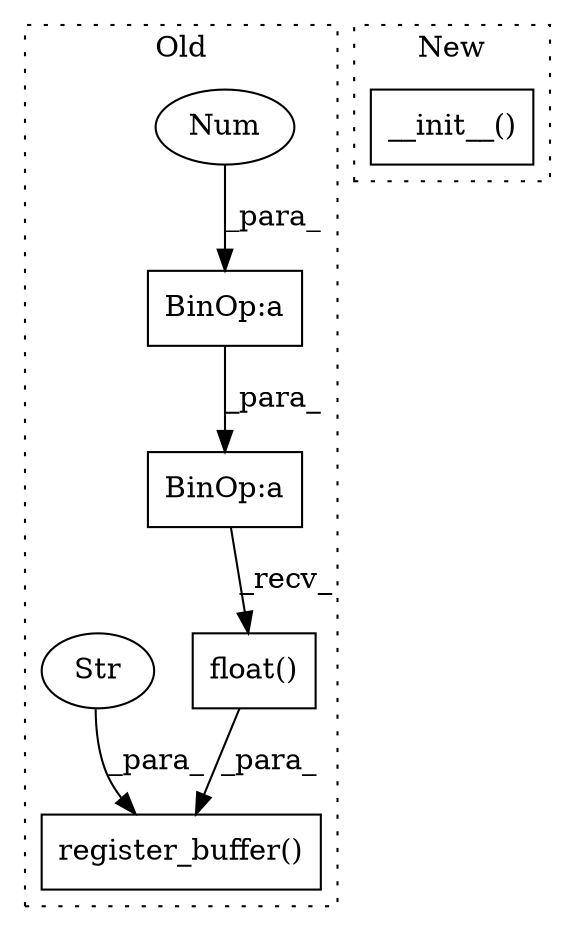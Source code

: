 digraph G {
subgraph cluster0 {
1 [label="float()" a="75" s="1706" l="43" shape="box"];
3 [label="BinOp:a" a="82" s="1723" l="3" shape="box"];
4 [label="BinOp:a" a="82" s="1733" l="1" shape="box"];
5 [label="Num" a="76" s="1732" l="1" shape="ellipse"];
6 [label="register_buffer()" a="75" s="1675,1749" l="21,1" shape="box"];
7 [label="Str" a="66" s="1696" l="8" shape="ellipse"];
label = "Old";
style="dotted";
}
subgraph cluster1 {
2 [label="__init__()" a="75" s="1806,1869" l="30,1" shape="box"];
label = "New";
style="dotted";
}
1 -> 6 [label="_para_"];
3 -> 1 [label="_recv_"];
4 -> 3 [label="_para_"];
5 -> 4 [label="_para_"];
7 -> 6 [label="_para_"];
}